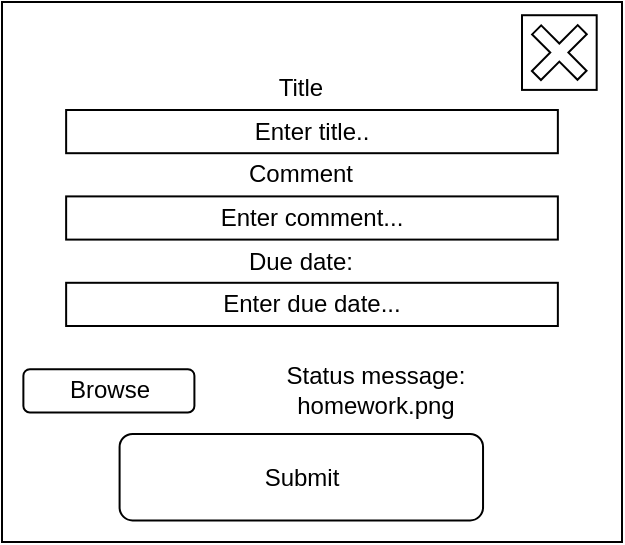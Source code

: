 <mxfile>
    <diagram id="poGAtl-klRRa6cUFjhaT" name="Page-1">
        <mxGraphModel dx="598" dy="188" grid="1" gridSize="10" guides="1" tooltips="1" connect="1" arrows="1" fold="1" page="1" pageScale="1" pageWidth="827" pageHeight="1169" math="0" shadow="0">
            <root>
                <mxCell id="0"/>
                <mxCell id="1" parent="0"/>
                <mxCell id="16" value="" style="group" parent="1" vertex="1" connectable="0">
                    <mxGeometry x="170" y="90" width="310" height="270" as="geometry"/>
                </mxCell>
                <mxCell id="2" value="" style="rounded=0;whiteSpace=wrap;html=1;" parent="16" vertex="1">
                    <mxGeometry width="310.0" height="270" as="geometry"/>
                </mxCell>
                <mxCell id="3" value="Title" style="text;html=1;strokeColor=none;fillColor=none;align=center;verticalAlign=middle;whiteSpace=wrap;rounded=0;" parent="16" vertex="1">
                    <mxGeometry x="128.276" y="32.4" width="42.759" height="21.6" as="geometry"/>
                </mxCell>
                <mxCell id="4" value="Enter title.." style="rounded=0;whiteSpace=wrap;html=1;" parent="16" vertex="1">
                    <mxGeometry x="32.069" y="54.0" width="245.862" height="21.6" as="geometry"/>
                </mxCell>
                <mxCell id="5" value="Comment&lt;br&gt;" style="text;html=1;strokeColor=none;fillColor=none;align=center;verticalAlign=middle;whiteSpace=wrap;rounded=0;" parent="16" vertex="1">
                    <mxGeometry x="128.276" y="75.6" width="42.759" height="21.6" as="geometry"/>
                </mxCell>
                <mxCell id="6" value="Enter comment..." style="rounded=0;whiteSpace=wrap;html=1;" parent="16" vertex="1">
                    <mxGeometry x="32.069" y="97.2" width="245.862" height="21.6" as="geometry"/>
                </mxCell>
                <mxCell id="7" value="Due date:" style="text;html=1;strokeColor=none;fillColor=none;align=center;verticalAlign=middle;whiteSpace=wrap;rounded=0;" parent="16" vertex="1">
                    <mxGeometry x="96.207" y="118.8" width="106.897" height="21.6" as="geometry"/>
                </mxCell>
                <mxCell id="8" value="Enter due date..." style="rounded=0;whiteSpace=wrap;html=1;" parent="16" vertex="1">
                    <mxGeometry x="32.069" y="140.4" width="245.862" height="21.6" as="geometry"/>
                </mxCell>
                <mxCell id="9" value="Browse" style="rounded=1;whiteSpace=wrap;html=1;" parent="16" vertex="1">
                    <mxGeometry x="10.69" y="183.6" width="85.517" height="21.6" as="geometry"/>
                </mxCell>
                <mxCell id="11" value="Submit" style="rounded=1;whiteSpace=wrap;html=1;" parent="16" vertex="1">
                    <mxGeometry x="58.793" y="216.0" width="181.724" height="43.2" as="geometry"/>
                </mxCell>
                <mxCell id="15" value="Status message:&lt;br&gt;homework.png" style="text;html=1;strokeColor=none;fillColor=none;align=center;verticalAlign=middle;whiteSpace=wrap;rounded=0;" parent="16" vertex="1">
                    <mxGeometry x="96.207" y="183.6" width="181.724" height="21.6" as="geometry"/>
                </mxCell>
                <mxCell id="18" value="" style="whiteSpace=wrap;html=1;aspect=fixed;" parent="16" vertex="1">
                    <mxGeometry x="260.001" y="6.608" width="37.345" height="37.345" as="geometry"/>
                </mxCell>
                <mxCell id="17" value="" style="shape=cross;whiteSpace=wrap;html=1;rotation=45;size=0.2;" parent="16" vertex="1">
                    <mxGeometry x="262.635" y="9.076" width="32.069" height="32.4" as="geometry"/>
                </mxCell>
            </root>
        </mxGraphModel>
    </diagram>
</mxfile>